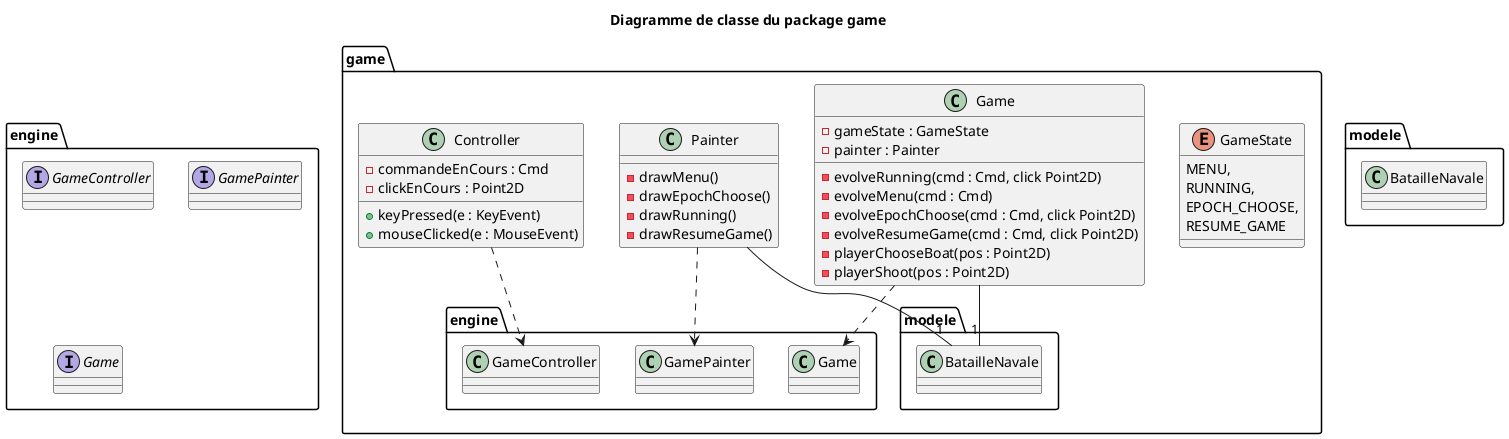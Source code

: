 @startuml

title Diagramme de classe du package game

package game {
    
    enum GameState {
        MENU,
        RUNNING,
        EPOCH_CHOOSE,
        RESUME_GAME
    }

    class Game {
        - gameState : GameState
        - painter : Painter
        - evolveRunning(cmd : Cmd, click Point2D)
        - evolveMenu(cmd : Cmd)
        - evolveEpochChoose(cmd : Cmd, click Point2D)
        - evolveResumeGame(cmd : Cmd, click Point2D)
        - playerChooseBoat(pos : Point2D)
        - playerShoot(pos : Point2D)
    }
    Game --"1" modele.BatailleNavale
    Game ..> engine.Game

    class Painter {
        - drawMenu()
        - drawEpochChoose()
        - drawRunning()
        - drawResumeGame()
    }
    Painter ..> engine.GamePainter
    Painter -- "1" modele.BatailleNavale

    class Controller {
        - commandeEnCours : Cmd
        - clickEnCours : Point2D
        + keyPressed(e : KeyEvent) 
        + mouseClicked(e : MouseEvent)
    }
    Controller ..> engine.GameController

}

package engine {
    interface GameController
    interface GamePainter
    interface Game
}

package modele {
    class BatailleNavale
}

@enduml
